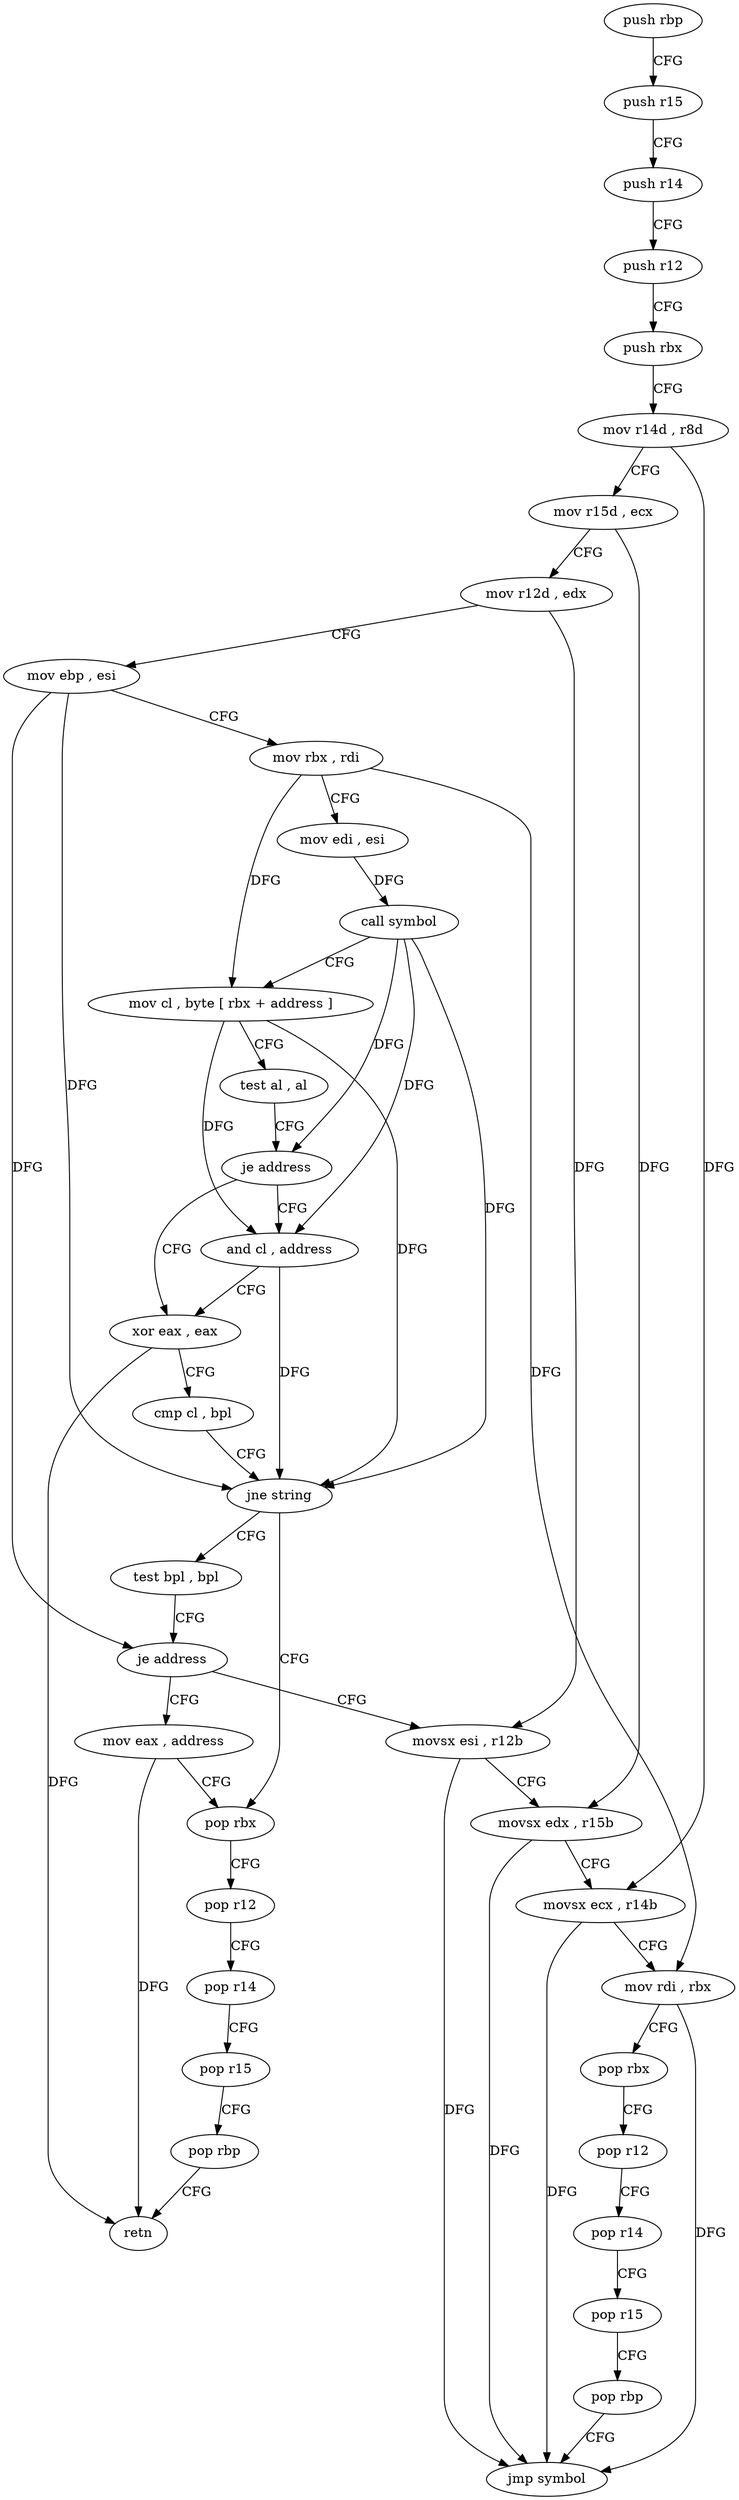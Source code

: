digraph "func" {
"199344" [label = "push rbp" ]
"199345" [label = "push r15" ]
"199347" [label = "push r14" ]
"199349" [label = "push r12" ]
"199351" [label = "push rbx" ]
"199352" [label = "mov r14d , r8d" ]
"199355" [label = "mov r15d , ecx" ]
"199358" [label = "mov r12d , edx" ]
"199361" [label = "mov ebp , esi" ]
"199363" [label = "mov rbx , rdi" ]
"199366" [label = "mov edi , esi" ]
"199368" [label = "call symbol" ]
"199373" [label = "mov cl , byte [ rbx + address ]" ]
"199376" [label = "test al , al" ]
"199378" [label = "je address" ]
"199383" [label = "xor eax , eax" ]
"199380" [label = "and cl , address" ]
"199385" [label = "cmp cl , bpl" ]
"199388" [label = "jne string" ]
"199425" [label = "pop rbx" ]
"199390" [label = "test bpl , bpl" ]
"199426" [label = "pop r12" ]
"199428" [label = "pop r14" ]
"199430" [label = "pop r15" ]
"199432" [label = "pop rbp" ]
"199433" [label = "retn" ]
"199393" [label = "je address" ]
"199420" [label = "mov eax , address" ]
"199395" [label = "movsx esi , r12b" ]
"199399" [label = "movsx edx , r15b" ]
"199403" [label = "movsx ecx , r14b" ]
"199407" [label = "mov rdi , rbx" ]
"199410" [label = "pop rbx" ]
"199411" [label = "pop r12" ]
"199413" [label = "pop r14" ]
"199415" [label = "pop r15" ]
"199417" [label = "pop rbp" ]
"199418" [label = "jmp symbol" ]
"199344" -> "199345" [ label = "CFG" ]
"199345" -> "199347" [ label = "CFG" ]
"199347" -> "199349" [ label = "CFG" ]
"199349" -> "199351" [ label = "CFG" ]
"199351" -> "199352" [ label = "CFG" ]
"199352" -> "199355" [ label = "CFG" ]
"199352" -> "199403" [ label = "DFG" ]
"199355" -> "199358" [ label = "CFG" ]
"199355" -> "199399" [ label = "DFG" ]
"199358" -> "199361" [ label = "CFG" ]
"199358" -> "199395" [ label = "DFG" ]
"199361" -> "199363" [ label = "CFG" ]
"199361" -> "199388" [ label = "DFG" ]
"199361" -> "199393" [ label = "DFG" ]
"199363" -> "199366" [ label = "CFG" ]
"199363" -> "199373" [ label = "DFG" ]
"199363" -> "199407" [ label = "DFG" ]
"199366" -> "199368" [ label = "DFG" ]
"199368" -> "199373" [ label = "CFG" ]
"199368" -> "199378" [ label = "DFG" ]
"199368" -> "199388" [ label = "DFG" ]
"199368" -> "199380" [ label = "DFG" ]
"199373" -> "199376" [ label = "CFG" ]
"199373" -> "199388" [ label = "DFG" ]
"199373" -> "199380" [ label = "DFG" ]
"199376" -> "199378" [ label = "CFG" ]
"199378" -> "199383" [ label = "CFG" ]
"199378" -> "199380" [ label = "CFG" ]
"199383" -> "199385" [ label = "CFG" ]
"199383" -> "199433" [ label = "DFG" ]
"199380" -> "199383" [ label = "CFG" ]
"199380" -> "199388" [ label = "DFG" ]
"199385" -> "199388" [ label = "CFG" ]
"199388" -> "199425" [ label = "CFG" ]
"199388" -> "199390" [ label = "CFG" ]
"199425" -> "199426" [ label = "CFG" ]
"199390" -> "199393" [ label = "CFG" ]
"199426" -> "199428" [ label = "CFG" ]
"199428" -> "199430" [ label = "CFG" ]
"199430" -> "199432" [ label = "CFG" ]
"199432" -> "199433" [ label = "CFG" ]
"199393" -> "199420" [ label = "CFG" ]
"199393" -> "199395" [ label = "CFG" ]
"199420" -> "199425" [ label = "CFG" ]
"199420" -> "199433" [ label = "DFG" ]
"199395" -> "199399" [ label = "CFG" ]
"199395" -> "199418" [ label = "DFG" ]
"199399" -> "199403" [ label = "CFG" ]
"199399" -> "199418" [ label = "DFG" ]
"199403" -> "199407" [ label = "CFG" ]
"199403" -> "199418" [ label = "DFG" ]
"199407" -> "199410" [ label = "CFG" ]
"199407" -> "199418" [ label = "DFG" ]
"199410" -> "199411" [ label = "CFG" ]
"199411" -> "199413" [ label = "CFG" ]
"199413" -> "199415" [ label = "CFG" ]
"199415" -> "199417" [ label = "CFG" ]
"199417" -> "199418" [ label = "CFG" ]
}
